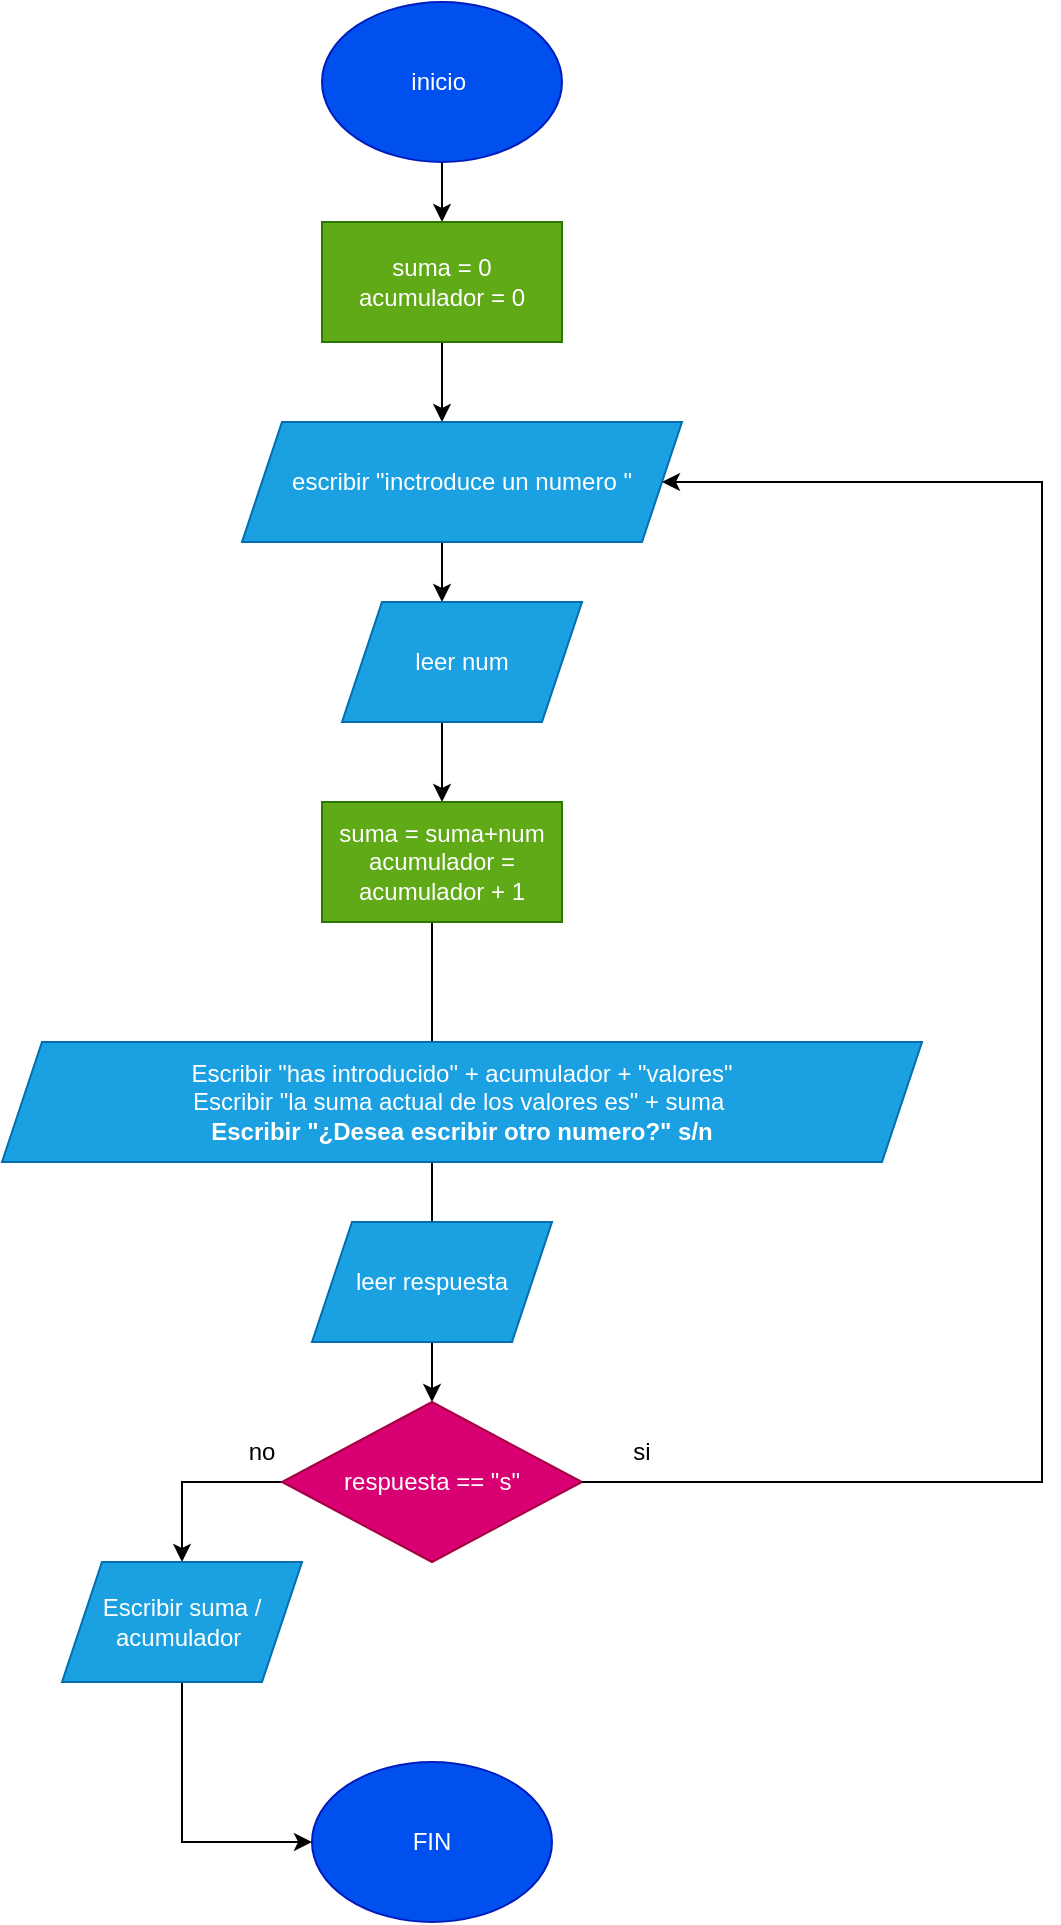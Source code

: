 <mxfile version="22.0.0" type="device">
  <diagram name="Página-1" id="ObDRaUBSzeTK9pJ8ysg3">
    <mxGraphModel dx="1418" dy="789" grid="1" gridSize="10" guides="1" tooltips="1" connect="1" arrows="1" fold="1" page="1" pageScale="1" pageWidth="827" pageHeight="1169" math="0" shadow="0">
      <root>
        <mxCell id="0" />
        <mxCell id="1" parent="0" />
        <mxCell id="Ch8au0vMP9AHQOmBCMOn-21" value="" style="edgeStyle=orthogonalEdgeStyle;rounded=0;orthogonalLoop=1;jettySize=auto;html=1;" edge="1" parent="1" source="Ch8au0vMP9AHQOmBCMOn-1" target="Ch8au0vMP9AHQOmBCMOn-2">
          <mxGeometry relative="1" as="geometry" />
        </mxCell>
        <mxCell id="Ch8au0vMP9AHQOmBCMOn-1" value="inicio&amp;nbsp;" style="ellipse;whiteSpace=wrap;html=1;fillColor=#0050ef;fontColor=#ffffff;strokeColor=#001DBC;" vertex="1" parent="1">
          <mxGeometry x="350" y="30" width="120" height="80" as="geometry" />
        </mxCell>
        <mxCell id="Ch8au0vMP9AHQOmBCMOn-20" value="" style="edgeStyle=orthogonalEdgeStyle;rounded=0;orthogonalLoop=1;jettySize=auto;html=1;" edge="1" parent="1" source="Ch8au0vMP9AHQOmBCMOn-2" target="Ch8au0vMP9AHQOmBCMOn-3">
          <mxGeometry relative="1" as="geometry">
            <Array as="points">
              <mxPoint x="410" y="230" />
              <mxPoint x="410" y="230" />
            </Array>
          </mxGeometry>
        </mxCell>
        <mxCell id="Ch8au0vMP9AHQOmBCMOn-2" value="suma = 0&lt;br&gt;acumulador = 0" style="rounded=0;whiteSpace=wrap;html=1;fillColor=#60a917;fontColor=#ffffff;strokeColor=#2D7600;" vertex="1" parent="1">
          <mxGeometry x="350" y="140" width="120" height="60" as="geometry" />
        </mxCell>
        <mxCell id="Ch8au0vMP9AHQOmBCMOn-10" value="" style="edgeStyle=orthogonalEdgeStyle;rounded=0;orthogonalLoop=1;jettySize=auto;html=1;" edge="1" parent="1" source="Ch8au0vMP9AHQOmBCMOn-3" target="Ch8au0vMP9AHQOmBCMOn-4">
          <mxGeometry relative="1" as="geometry">
            <Array as="points">
              <mxPoint x="410" y="320" />
              <mxPoint x="410" y="320" />
            </Array>
          </mxGeometry>
        </mxCell>
        <mxCell id="Ch8au0vMP9AHQOmBCMOn-3" value="escribir &quot;inctroduce un numero &quot;" style="shape=parallelogram;perimeter=parallelogramPerimeter;whiteSpace=wrap;html=1;fixedSize=1;fillColor=#1ba1e2;fontColor=#ffffff;strokeColor=#006EAF;" vertex="1" parent="1">
          <mxGeometry x="310" y="240" width="220" height="60" as="geometry" />
        </mxCell>
        <mxCell id="Ch8au0vMP9AHQOmBCMOn-11" value="" style="edgeStyle=orthogonalEdgeStyle;rounded=0;orthogonalLoop=1;jettySize=auto;html=1;" edge="1" parent="1" target="Ch8au0vMP9AHQOmBCMOn-5">
          <mxGeometry relative="1" as="geometry">
            <mxPoint x="405" y="490" as="sourcePoint" />
            <Array as="points">
              <mxPoint x="405" y="500" />
              <mxPoint x="405" y="500" />
            </Array>
          </mxGeometry>
        </mxCell>
        <mxCell id="Ch8au0vMP9AHQOmBCMOn-19" value="" style="edgeStyle=orthogonalEdgeStyle;rounded=0;orthogonalLoop=1;jettySize=auto;html=1;" edge="1" parent="1" source="Ch8au0vMP9AHQOmBCMOn-4" target="Ch8au0vMP9AHQOmBCMOn-18">
          <mxGeometry relative="1" as="geometry">
            <Array as="points">
              <mxPoint x="410" y="400" />
              <mxPoint x="410" y="400" />
            </Array>
          </mxGeometry>
        </mxCell>
        <mxCell id="Ch8au0vMP9AHQOmBCMOn-4" value="leer num" style="shape=parallelogram;perimeter=parallelogramPerimeter;whiteSpace=wrap;html=1;fixedSize=1;fillColor=#1ba1e2;fontColor=#ffffff;strokeColor=#006EAF;" vertex="1" parent="1">
          <mxGeometry x="360" y="330" width="120" height="60" as="geometry" />
        </mxCell>
        <mxCell id="Ch8au0vMP9AHQOmBCMOn-12" style="edgeStyle=orthogonalEdgeStyle;rounded=0;orthogonalLoop=1;jettySize=auto;html=1;exitX=0;exitY=0.5;exitDx=0;exitDy=0;entryX=0.5;entryY=0;entryDx=0;entryDy=0;" edge="1" parent="1" source="Ch8au0vMP9AHQOmBCMOn-5" target="Ch8au0vMP9AHQOmBCMOn-6">
          <mxGeometry relative="1" as="geometry" />
        </mxCell>
        <mxCell id="Ch8au0vMP9AHQOmBCMOn-5" value="respuesta == &quot;s&quot;" style="rhombus;whiteSpace=wrap;html=1;fillColor=#d80073;fontColor=#ffffff;strokeColor=#A50040;" vertex="1" parent="1">
          <mxGeometry x="330" y="730" width="150" height="80" as="geometry" />
        </mxCell>
        <mxCell id="Ch8au0vMP9AHQOmBCMOn-17" style="edgeStyle=orthogonalEdgeStyle;rounded=0;orthogonalLoop=1;jettySize=auto;html=1;exitX=0.5;exitY=1;exitDx=0;exitDy=0;entryX=0;entryY=0.5;entryDx=0;entryDy=0;" edge="1" parent="1" source="Ch8au0vMP9AHQOmBCMOn-6" target="Ch8au0vMP9AHQOmBCMOn-9">
          <mxGeometry relative="1" as="geometry" />
        </mxCell>
        <mxCell id="Ch8au0vMP9AHQOmBCMOn-6" value="Escribir suma / acumulador&amp;nbsp;" style="shape=parallelogram;perimeter=parallelogramPerimeter;whiteSpace=wrap;html=1;fixedSize=1;fillColor=#1ba1e2;fontColor=#ffffff;strokeColor=#006EAF;" vertex="1" parent="1">
          <mxGeometry x="220" y="810" width="120" height="60" as="geometry" />
        </mxCell>
        <mxCell id="Ch8au0vMP9AHQOmBCMOn-9" value="FIN" style="ellipse;whiteSpace=wrap;html=1;fillColor=#0050ef;fontColor=#ffffff;strokeColor=#001DBC;" vertex="1" parent="1">
          <mxGeometry x="345" y="910" width="120" height="80" as="geometry" />
        </mxCell>
        <mxCell id="Ch8au0vMP9AHQOmBCMOn-15" value="no" style="text;html=1;strokeColor=none;fillColor=none;align=center;verticalAlign=middle;whiteSpace=wrap;rounded=0;" vertex="1" parent="1">
          <mxGeometry x="290" y="740" width="60" height="30" as="geometry" />
        </mxCell>
        <mxCell id="Ch8au0vMP9AHQOmBCMOn-24" style="edgeStyle=orthogonalEdgeStyle;rounded=0;orthogonalLoop=1;jettySize=auto;html=1;exitX=0;exitY=1;exitDx=0;exitDy=0;entryX=1;entryY=0.5;entryDx=0;entryDy=0;" edge="1" parent="1" source="Ch8au0vMP9AHQOmBCMOn-16" target="Ch8au0vMP9AHQOmBCMOn-3">
          <mxGeometry relative="1" as="geometry">
            <Array as="points">
              <mxPoint x="710" y="770" />
              <mxPoint x="710" y="270" />
            </Array>
          </mxGeometry>
        </mxCell>
        <mxCell id="Ch8au0vMP9AHQOmBCMOn-16" value="si" style="text;html=1;strokeColor=none;fillColor=none;align=center;verticalAlign=middle;whiteSpace=wrap;rounded=0;" vertex="1" parent="1">
          <mxGeometry x="480" y="740" width="60" height="30" as="geometry" />
        </mxCell>
        <mxCell id="Ch8au0vMP9AHQOmBCMOn-18" value="suma = suma+num&lt;br&gt;acumulador = acumulador + 1" style="whiteSpace=wrap;html=1;fillColor=#60a917;fontColor=#ffffff;strokeColor=#2D7600;" vertex="1" parent="1">
          <mxGeometry x="350" y="430" width="120" height="60" as="geometry" />
        </mxCell>
        <mxCell id="Ch8au0vMP9AHQOmBCMOn-22" value="Escribir &quot;has introducido&quot; + acumulador + &quot;valores&quot;&lt;br&gt;Escribir &quot;la suma actual de los valores es&quot; + suma&amp;nbsp;&lt;br&gt;&lt;b&gt;Escribir &quot;¿Desea escribir otro numero?&quot; s/n&lt;/b&gt;" style="shape=parallelogram;perimeter=parallelogramPerimeter;whiteSpace=wrap;html=1;fixedSize=1;fillColor=#1ba1e2;fontColor=#ffffff;strokeColor=#006EAF;" vertex="1" parent="1">
          <mxGeometry x="190" y="550" width="460" height="60" as="geometry" />
        </mxCell>
        <mxCell id="Ch8au0vMP9AHQOmBCMOn-23" value="leer respuesta" style="shape=parallelogram;perimeter=parallelogramPerimeter;whiteSpace=wrap;html=1;fixedSize=1;fillColor=#1ba1e2;fontColor=#ffffff;strokeColor=#006EAF;" vertex="1" parent="1">
          <mxGeometry x="345" y="640" width="120" height="60" as="geometry" />
        </mxCell>
      </root>
    </mxGraphModel>
  </diagram>
</mxfile>
